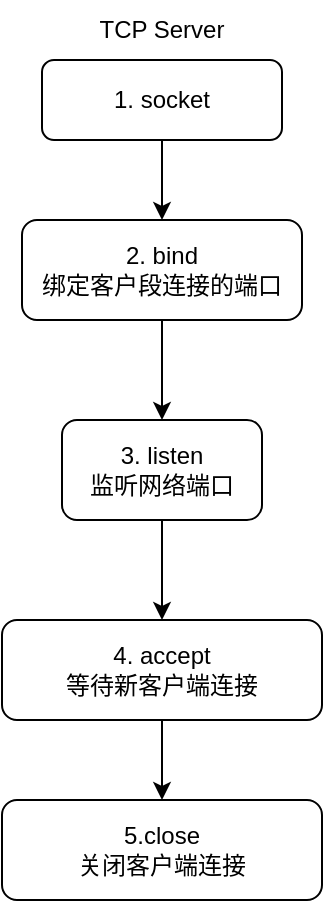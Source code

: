<mxfile version="21.1.2" type="device">
  <diagram id="C5RBs43oDa-KdzZeNtuy" name="Page-1">
    <mxGraphModel dx="1101" dy="991" grid="1" gridSize="10" guides="1" tooltips="1" connect="1" arrows="1" fold="1" page="1" pageScale="1" pageWidth="827" pageHeight="1169" math="0" shadow="0">
      <root>
        <mxCell id="WIyWlLk6GJQsqaUBKTNV-0" />
        <mxCell id="WIyWlLk6GJQsqaUBKTNV-1" parent="WIyWlLk6GJQsqaUBKTNV-0" />
        <mxCell id="JTVuuT4WBrmQEsSegndO-2" style="edgeStyle=orthogonalEdgeStyle;rounded=0;orthogonalLoop=1;jettySize=auto;html=1;exitX=0.5;exitY=1;exitDx=0;exitDy=0;entryX=0.5;entryY=0;entryDx=0;entryDy=0;" edge="1" parent="WIyWlLk6GJQsqaUBKTNV-1" source="WIyWlLk6GJQsqaUBKTNV-3" target="JTVuuT4WBrmQEsSegndO-1">
          <mxGeometry relative="1" as="geometry" />
        </mxCell>
        <mxCell id="WIyWlLk6GJQsqaUBKTNV-3" value="1. socket" style="rounded=1;whiteSpace=wrap;html=1;fontSize=12;glass=0;strokeWidth=1;shadow=0;" parent="WIyWlLk6GJQsqaUBKTNV-1" vertex="1">
          <mxGeometry x="160" y="80" width="120" height="40" as="geometry" />
        </mxCell>
        <mxCell id="JTVuuT4WBrmQEsSegndO-0" value="TCP Server" style="text;html=1;strokeColor=none;fillColor=none;align=center;verticalAlign=middle;whiteSpace=wrap;rounded=0;" vertex="1" parent="WIyWlLk6GJQsqaUBKTNV-1">
          <mxGeometry x="170" y="50" width="100" height="30" as="geometry" />
        </mxCell>
        <mxCell id="JTVuuT4WBrmQEsSegndO-4" style="edgeStyle=orthogonalEdgeStyle;rounded=0;orthogonalLoop=1;jettySize=auto;html=1;exitX=0.5;exitY=1;exitDx=0;exitDy=0;entryX=0.5;entryY=0;entryDx=0;entryDy=0;" edge="1" parent="WIyWlLk6GJQsqaUBKTNV-1" source="JTVuuT4WBrmQEsSegndO-1" target="JTVuuT4WBrmQEsSegndO-3">
          <mxGeometry relative="1" as="geometry" />
        </mxCell>
        <mxCell id="JTVuuT4WBrmQEsSegndO-1" value="2. bind&lt;br&gt;绑定客户段连接的端口" style="rounded=1;whiteSpace=wrap;html=1;fontSize=12;glass=0;strokeWidth=1;shadow=0;" vertex="1" parent="WIyWlLk6GJQsqaUBKTNV-1">
          <mxGeometry x="150" y="160" width="140" height="50" as="geometry" />
        </mxCell>
        <mxCell id="JTVuuT4WBrmQEsSegndO-6" style="edgeStyle=orthogonalEdgeStyle;rounded=0;orthogonalLoop=1;jettySize=auto;html=1;exitX=0.5;exitY=1;exitDx=0;exitDy=0;entryX=0.5;entryY=0;entryDx=0;entryDy=0;" edge="1" parent="WIyWlLk6GJQsqaUBKTNV-1" source="JTVuuT4WBrmQEsSegndO-3" target="JTVuuT4WBrmQEsSegndO-5">
          <mxGeometry relative="1" as="geometry" />
        </mxCell>
        <mxCell id="JTVuuT4WBrmQEsSegndO-3" value="3. listen&lt;br&gt;监听网络端口" style="rounded=1;whiteSpace=wrap;html=1;" vertex="1" parent="WIyWlLk6GJQsqaUBKTNV-1">
          <mxGeometry x="170" y="260" width="100" height="50" as="geometry" />
        </mxCell>
        <mxCell id="JTVuuT4WBrmQEsSegndO-9" style="edgeStyle=orthogonalEdgeStyle;rounded=0;orthogonalLoop=1;jettySize=auto;html=1;exitX=0.5;exitY=1;exitDx=0;exitDy=0;entryX=0.5;entryY=0;entryDx=0;entryDy=0;" edge="1" parent="WIyWlLk6GJQsqaUBKTNV-1" source="JTVuuT4WBrmQEsSegndO-5" target="JTVuuT4WBrmQEsSegndO-8">
          <mxGeometry relative="1" as="geometry" />
        </mxCell>
        <mxCell id="JTVuuT4WBrmQEsSegndO-5" value="4. accept&lt;br&gt;等待新客户端连接" style="rounded=1;whiteSpace=wrap;html=1;" vertex="1" parent="WIyWlLk6GJQsqaUBKTNV-1">
          <mxGeometry x="140" y="360" width="160" height="50" as="geometry" />
        </mxCell>
        <mxCell id="JTVuuT4WBrmQEsSegndO-8" value="5.close&lt;br&gt;关闭客户端连接" style="rounded=1;whiteSpace=wrap;html=1;" vertex="1" parent="WIyWlLk6GJQsqaUBKTNV-1">
          <mxGeometry x="140" y="450" width="160" height="50" as="geometry" />
        </mxCell>
      </root>
    </mxGraphModel>
  </diagram>
</mxfile>
